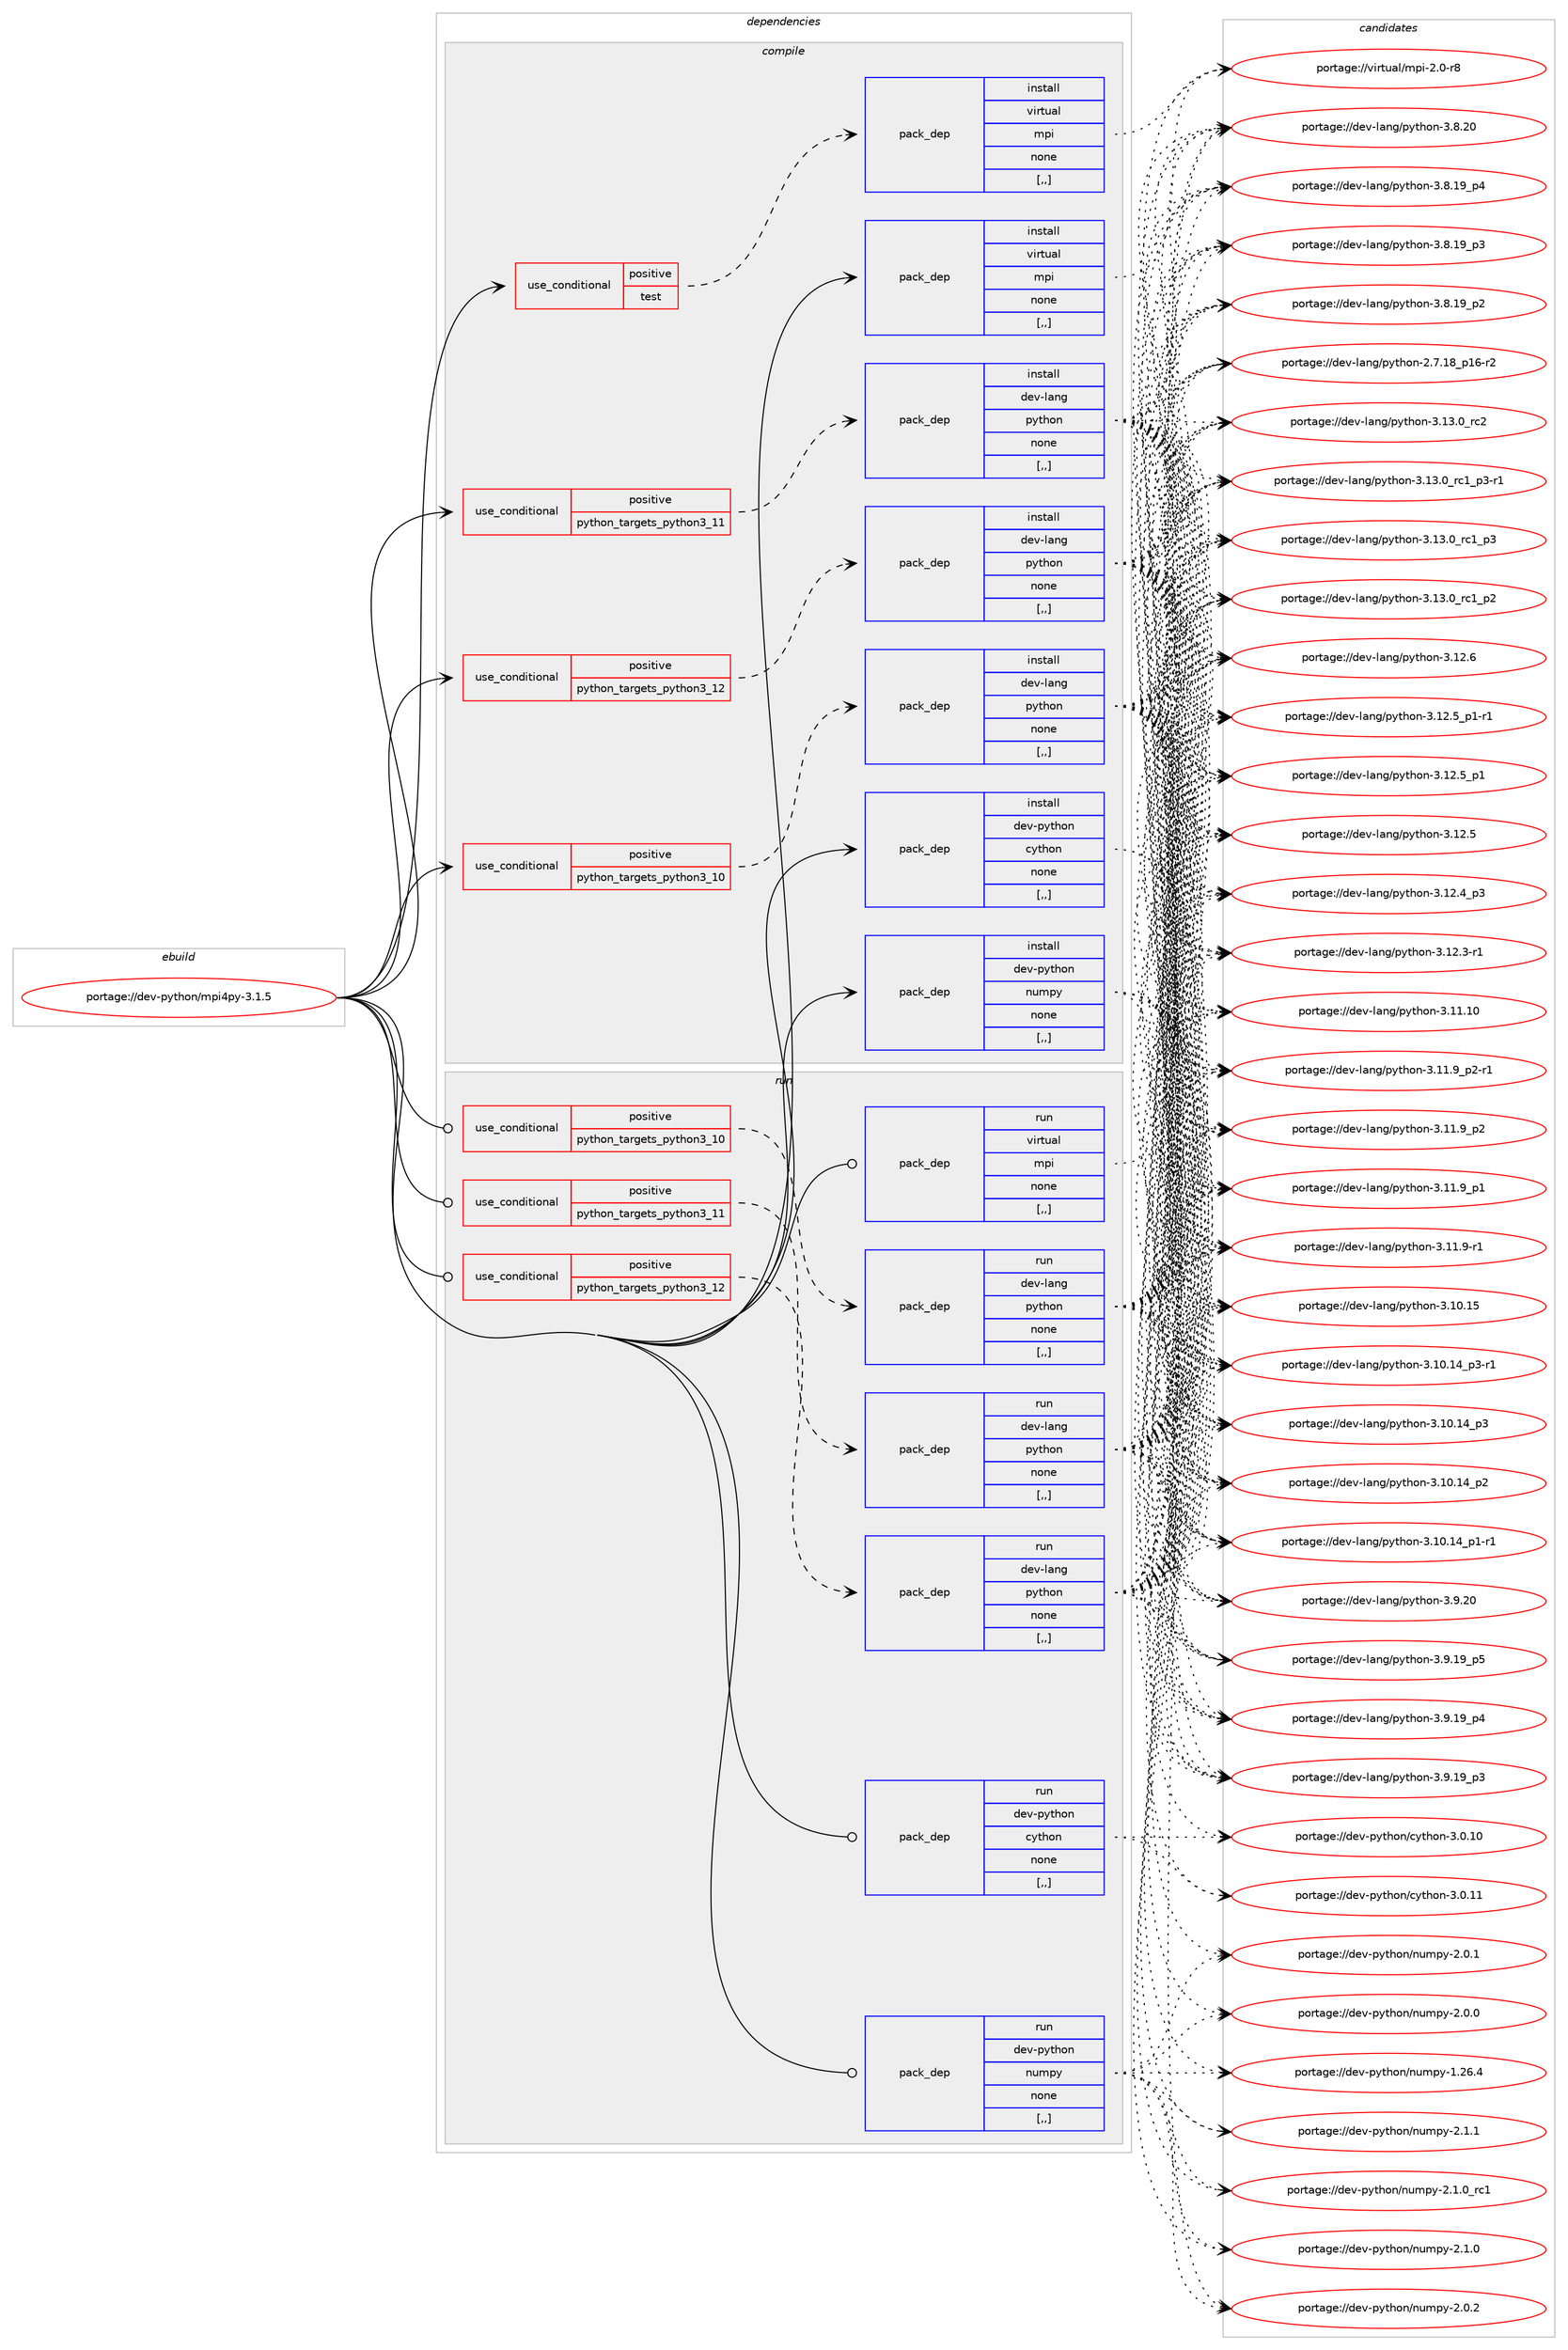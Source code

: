 digraph prolog {

# *************
# Graph options
# *************

newrank=true;
concentrate=true;
compound=true;
graph [rankdir=LR,fontname=Helvetica,fontsize=10,ranksep=1.5];#, ranksep=2.5, nodesep=0.2];
edge  [arrowhead=vee];
node  [fontname=Helvetica,fontsize=10];

# **********
# The ebuild
# **********

subgraph cluster_leftcol {
color=gray;
label=<<i>ebuild</i>>;
id [label="portage://dev-python/mpi4py-3.1.5", color=red, width=4, href="../dev-python/mpi4py-3.1.5.svg"];
}

# ****************
# The dependencies
# ****************

subgraph cluster_midcol {
color=gray;
label=<<i>dependencies</i>>;
subgraph cluster_compile {
fillcolor="#eeeeee";
style=filled;
label=<<i>compile</i>>;
subgraph cond165389 {
dependency646421 [label=<<TABLE BORDER="0" CELLBORDER="1" CELLSPACING="0" CELLPADDING="4"><TR><TD ROWSPAN="3" CELLPADDING="10">use_conditional</TD></TR><TR><TD>positive</TD></TR><TR><TD>python_targets_python3_10</TD></TR></TABLE>>, shape=none, color=red];
subgraph pack476213 {
dependency646422 [label=<<TABLE BORDER="0" CELLBORDER="1" CELLSPACING="0" CELLPADDING="4" WIDTH="220"><TR><TD ROWSPAN="6" CELLPADDING="30">pack_dep</TD></TR><TR><TD WIDTH="110">install</TD></TR><TR><TD>dev-lang</TD></TR><TR><TD>python</TD></TR><TR><TD>none</TD></TR><TR><TD>[,,]</TD></TR></TABLE>>, shape=none, color=blue];
}
dependency646421:e -> dependency646422:w [weight=20,style="dashed",arrowhead="vee"];
}
id:e -> dependency646421:w [weight=20,style="solid",arrowhead="vee"];
subgraph cond165390 {
dependency646423 [label=<<TABLE BORDER="0" CELLBORDER="1" CELLSPACING="0" CELLPADDING="4"><TR><TD ROWSPAN="3" CELLPADDING="10">use_conditional</TD></TR><TR><TD>positive</TD></TR><TR><TD>python_targets_python3_11</TD></TR></TABLE>>, shape=none, color=red];
subgraph pack476214 {
dependency646424 [label=<<TABLE BORDER="0" CELLBORDER="1" CELLSPACING="0" CELLPADDING="4" WIDTH="220"><TR><TD ROWSPAN="6" CELLPADDING="30">pack_dep</TD></TR><TR><TD WIDTH="110">install</TD></TR><TR><TD>dev-lang</TD></TR><TR><TD>python</TD></TR><TR><TD>none</TD></TR><TR><TD>[,,]</TD></TR></TABLE>>, shape=none, color=blue];
}
dependency646423:e -> dependency646424:w [weight=20,style="dashed",arrowhead="vee"];
}
id:e -> dependency646423:w [weight=20,style="solid",arrowhead="vee"];
subgraph cond165391 {
dependency646425 [label=<<TABLE BORDER="0" CELLBORDER="1" CELLSPACING="0" CELLPADDING="4"><TR><TD ROWSPAN="3" CELLPADDING="10">use_conditional</TD></TR><TR><TD>positive</TD></TR><TR><TD>python_targets_python3_12</TD></TR></TABLE>>, shape=none, color=red];
subgraph pack476215 {
dependency646426 [label=<<TABLE BORDER="0" CELLBORDER="1" CELLSPACING="0" CELLPADDING="4" WIDTH="220"><TR><TD ROWSPAN="6" CELLPADDING="30">pack_dep</TD></TR><TR><TD WIDTH="110">install</TD></TR><TR><TD>dev-lang</TD></TR><TR><TD>python</TD></TR><TR><TD>none</TD></TR><TR><TD>[,,]</TD></TR></TABLE>>, shape=none, color=blue];
}
dependency646425:e -> dependency646426:w [weight=20,style="dashed",arrowhead="vee"];
}
id:e -> dependency646425:w [weight=20,style="solid",arrowhead="vee"];
subgraph cond165392 {
dependency646427 [label=<<TABLE BORDER="0" CELLBORDER="1" CELLSPACING="0" CELLPADDING="4"><TR><TD ROWSPAN="3" CELLPADDING="10">use_conditional</TD></TR><TR><TD>positive</TD></TR><TR><TD>test</TD></TR></TABLE>>, shape=none, color=red];
subgraph pack476216 {
dependency646428 [label=<<TABLE BORDER="0" CELLBORDER="1" CELLSPACING="0" CELLPADDING="4" WIDTH="220"><TR><TD ROWSPAN="6" CELLPADDING="30">pack_dep</TD></TR><TR><TD WIDTH="110">install</TD></TR><TR><TD>virtual</TD></TR><TR><TD>mpi</TD></TR><TR><TD>none</TD></TR><TR><TD>[,,]</TD></TR></TABLE>>, shape=none, color=blue];
}
dependency646427:e -> dependency646428:w [weight=20,style="dashed",arrowhead="vee"];
}
id:e -> dependency646427:w [weight=20,style="solid",arrowhead="vee"];
subgraph pack476217 {
dependency646429 [label=<<TABLE BORDER="0" CELLBORDER="1" CELLSPACING="0" CELLPADDING="4" WIDTH="220"><TR><TD ROWSPAN="6" CELLPADDING="30">pack_dep</TD></TR><TR><TD WIDTH="110">install</TD></TR><TR><TD>dev-python</TD></TR><TR><TD>cython</TD></TR><TR><TD>none</TD></TR><TR><TD>[,,]</TD></TR></TABLE>>, shape=none, color=blue];
}
id:e -> dependency646429:w [weight=20,style="solid",arrowhead="vee"];
subgraph pack476218 {
dependency646430 [label=<<TABLE BORDER="0" CELLBORDER="1" CELLSPACING="0" CELLPADDING="4" WIDTH="220"><TR><TD ROWSPAN="6" CELLPADDING="30">pack_dep</TD></TR><TR><TD WIDTH="110">install</TD></TR><TR><TD>dev-python</TD></TR><TR><TD>numpy</TD></TR><TR><TD>none</TD></TR><TR><TD>[,,]</TD></TR></TABLE>>, shape=none, color=blue];
}
id:e -> dependency646430:w [weight=20,style="solid",arrowhead="vee"];
subgraph pack476219 {
dependency646431 [label=<<TABLE BORDER="0" CELLBORDER="1" CELLSPACING="0" CELLPADDING="4" WIDTH="220"><TR><TD ROWSPAN="6" CELLPADDING="30">pack_dep</TD></TR><TR><TD WIDTH="110">install</TD></TR><TR><TD>virtual</TD></TR><TR><TD>mpi</TD></TR><TR><TD>none</TD></TR><TR><TD>[,,]</TD></TR></TABLE>>, shape=none, color=blue];
}
id:e -> dependency646431:w [weight=20,style="solid",arrowhead="vee"];
}
subgraph cluster_compileandrun {
fillcolor="#eeeeee";
style=filled;
label=<<i>compile and run</i>>;
}
subgraph cluster_run {
fillcolor="#eeeeee";
style=filled;
label=<<i>run</i>>;
subgraph cond165393 {
dependency646432 [label=<<TABLE BORDER="0" CELLBORDER="1" CELLSPACING="0" CELLPADDING="4"><TR><TD ROWSPAN="3" CELLPADDING="10">use_conditional</TD></TR><TR><TD>positive</TD></TR><TR><TD>python_targets_python3_10</TD></TR></TABLE>>, shape=none, color=red];
subgraph pack476220 {
dependency646433 [label=<<TABLE BORDER="0" CELLBORDER="1" CELLSPACING="0" CELLPADDING="4" WIDTH="220"><TR><TD ROWSPAN="6" CELLPADDING="30">pack_dep</TD></TR><TR><TD WIDTH="110">run</TD></TR><TR><TD>dev-lang</TD></TR><TR><TD>python</TD></TR><TR><TD>none</TD></TR><TR><TD>[,,]</TD></TR></TABLE>>, shape=none, color=blue];
}
dependency646432:e -> dependency646433:w [weight=20,style="dashed",arrowhead="vee"];
}
id:e -> dependency646432:w [weight=20,style="solid",arrowhead="odot"];
subgraph cond165394 {
dependency646434 [label=<<TABLE BORDER="0" CELLBORDER="1" CELLSPACING="0" CELLPADDING="4"><TR><TD ROWSPAN="3" CELLPADDING="10">use_conditional</TD></TR><TR><TD>positive</TD></TR><TR><TD>python_targets_python3_11</TD></TR></TABLE>>, shape=none, color=red];
subgraph pack476221 {
dependency646435 [label=<<TABLE BORDER="0" CELLBORDER="1" CELLSPACING="0" CELLPADDING="4" WIDTH="220"><TR><TD ROWSPAN="6" CELLPADDING="30">pack_dep</TD></TR><TR><TD WIDTH="110">run</TD></TR><TR><TD>dev-lang</TD></TR><TR><TD>python</TD></TR><TR><TD>none</TD></TR><TR><TD>[,,]</TD></TR></TABLE>>, shape=none, color=blue];
}
dependency646434:e -> dependency646435:w [weight=20,style="dashed",arrowhead="vee"];
}
id:e -> dependency646434:w [weight=20,style="solid",arrowhead="odot"];
subgraph cond165395 {
dependency646436 [label=<<TABLE BORDER="0" CELLBORDER="1" CELLSPACING="0" CELLPADDING="4"><TR><TD ROWSPAN="3" CELLPADDING="10">use_conditional</TD></TR><TR><TD>positive</TD></TR><TR><TD>python_targets_python3_12</TD></TR></TABLE>>, shape=none, color=red];
subgraph pack476222 {
dependency646437 [label=<<TABLE BORDER="0" CELLBORDER="1" CELLSPACING="0" CELLPADDING="4" WIDTH="220"><TR><TD ROWSPAN="6" CELLPADDING="30">pack_dep</TD></TR><TR><TD WIDTH="110">run</TD></TR><TR><TD>dev-lang</TD></TR><TR><TD>python</TD></TR><TR><TD>none</TD></TR><TR><TD>[,,]</TD></TR></TABLE>>, shape=none, color=blue];
}
dependency646436:e -> dependency646437:w [weight=20,style="dashed",arrowhead="vee"];
}
id:e -> dependency646436:w [weight=20,style="solid",arrowhead="odot"];
subgraph pack476223 {
dependency646438 [label=<<TABLE BORDER="0" CELLBORDER="1" CELLSPACING="0" CELLPADDING="4" WIDTH="220"><TR><TD ROWSPAN="6" CELLPADDING="30">pack_dep</TD></TR><TR><TD WIDTH="110">run</TD></TR><TR><TD>dev-python</TD></TR><TR><TD>cython</TD></TR><TR><TD>none</TD></TR><TR><TD>[,,]</TD></TR></TABLE>>, shape=none, color=blue];
}
id:e -> dependency646438:w [weight=20,style="solid",arrowhead="odot"];
subgraph pack476224 {
dependency646439 [label=<<TABLE BORDER="0" CELLBORDER="1" CELLSPACING="0" CELLPADDING="4" WIDTH="220"><TR><TD ROWSPAN="6" CELLPADDING="30">pack_dep</TD></TR><TR><TD WIDTH="110">run</TD></TR><TR><TD>dev-python</TD></TR><TR><TD>numpy</TD></TR><TR><TD>none</TD></TR><TR><TD>[,,]</TD></TR></TABLE>>, shape=none, color=blue];
}
id:e -> dependency646439:w [weight=20,style="solid",arrowhead="odot"];
subgraph pack476225 {
dependency646440 [label=<<TABLE BORDER="0" CELLBORDER="1" CELLSPACING="0" CELLPADDING="4" WIDTH="220"><TR><TD ROWSPAN="6" CELLPADDING="30">pack_dep</TD></TR><TR><TD WIDTH="110">run</TD></TR><TR><TD>virtual</TD></TR><TR><TD>mpi</TD></TR><TR><TD>none</TD></TR><TR><TD>[,,]</TD></TR></TABLE>>, shape=none, color=blue];
}
id:e -> dependency646440:w [weight=20,style="solid",arrowhead="odot"];
}
}

# **************
# The candidates
# **************

subgraph cluster_choices {
rank=same;
color=gray;
label=<<i>candidates</i>>;

subgraph choice476213 {
color=black;
nodesep=1;
choice10010111845108971101034711212111610411111045514649514648951149950 [label="portage://dev-lang/python-3.13.0_rc2", color=red, width=4,href="../dev-lang/python-3.13.0_rc2.svg"];
choice1001011184510897110103471121211161041111104551464951464895114994995112514511449 [label="portage://dev-lang/python-3.13.0_rc1_p3-r1", color=red, width=4,href="../dev-lang/python-3.13.0_rc1_p3-r1.svg"];
choice100101118451089711010347112121116104111110455146495146489511499499511251 [label="portage://dev-lang/python-3.13.0_rc1_p3", color=red, width=4,href="../dev-lang/python-3.13.0_rc1_p3.svg"];
choice100101118451089711010347112121116104111110455146495146489511499499511250 [label="portage://dev-lang/python-3.13.0_rc1_p2", color=red, width=4,href="../dev-lang/python-3.13.0_rc1_p2.svg"];
choice10010111845108971101034711212111610411111045514649504654 [label="portage://dev-lang/python-3.12.6", color=red, width=4,href="../dev-lang/python-3.12.6.svg"];
choice1001011184510897110103471121211161041111104551464950465395112494511449 [label="portage://dev-lang/python-3.12.5_p1-r1", color=red, width=4,href="../dev-lang/python-3.12.5_p1-r1.svg"];
choice100101118451089711010347112121116104111110455146495046539511249 [label="portage://dev-lang/python-3.12.5_p1", color=red, width=4,href="../dev-lang/python-3.12.5_p1.svg"];
choice10010111845108971101034711212111610411111045514649504653 [label="portage://dev-lang/python-3.12.5", color=red, width=4,href="../dev-lang/python-3.12.5.svg"];
choice100101118451089711010347112121116104111110455146495046529511251 [label="portage://dev-lang/python-3.12.4_p3", color=red, width=4,href="../dev-lang/python-3.12.4_p3.svg"];
choice100101118451089711010347112121116104111110455146495046514511449 [label="portage://dev-lang/python-3.12.3-r1", color=red, width=4,href="../dev-lang/python-3.12.3-r1.svg"];
choice1001011184510897110103471121211161041111104551464949464948 [label="portage://dev-lang/python-3.11.10", color=red, width=4,href="../dev-lang/python-3.11.10.svg"];
choice1001011184510897110103471121211161041111104551464949465795112504511449 [label="portage://dev-lang/python-3.11.9_p2-r1", color=red, width=4,href="../dev-lang/python-3.11.9_p2-r1.svg"];
choice100101118451089711010347112121116104111110455146494946579511250 [label="portage://dev-lang/python-3.11.9_p2", color=red, width=4,href="../dev-lang/python-3.11.9_p2.svg"];
choice100101118451089711010347112121116104111110455146494946579511249 [label="portage://dev-lang/python-3.11.9_p1", color=red, width=4,href="../dev-lang/python-3.11.9_p1.svg"];
choice100101118451089711010347112121116104111110455146494946574511449 [label="portage://dev-lang/python-3.11.9-r1", color=red, width=4,href="../dev-lang/python-3.11.9-r1.svg"];
choice1001011184510897110103471121211161041111104551464948464953 [label="portage://dev-lang/python-3.10.15", color=red, width=4,href="../dev-lang/python-3.10.15.svg"];
choice100101118451089711010347112121116104111110455146494846495295112514511449 [label="portage://dev-lang/python-3.10.14_p3-r1", color=red, width=4,href="../dev-lang/python-3.10.14_p3-r1.svg"];
choice10010111845108971101034711212111610411111045514649484649529511251 [label="portage://dev-lang/python-3.10.14_p3", color=red, width=4,href="../dev-lang/python-3.10.14_p3.svg"];
choice10010111845108971101034711212111610411111045514649484649529511250 [label="portage://dev-lang/python-3.10.14_p2", color=red, width=4,href="../dev-lang/python-3.10.14_p2.svg"];
choice100101118451089711010347112121116104111110455146494846495295112494511449 [label="portage://dev-lang/python-3.10.14_p1-r1", color=red, width=4,href="../dev-lang/python-3.10.14_p1-r1.svg"];
choice10010111845108971101034711212111610411111045514657465048 [label="portage://dev-lang/python-3.9.20", color=red, width=4,href="../dev-lang/python-3.9.20.svg"];
choice100101118451089711010347112121116104111110455146574649579511253 [label="portage://dev-lang/python-3.9.19_p5", color=red, width=4,href="../dev-lang/python-3.9.19_p5.svg"];
choice100101118451089711010347112121116104111110455146574649579511252 [label="portage://dev-lang/python-3.9.19_p4", color=red, width=4,href="../dev-lang/python-3.9.19_p4.svg"];
choice100101118451089711010347112121116104111110455146574649579511251 [label="portage://dev-lang/python-3.9.19_p3", color=red, width=4,href="../dev-lang/python-3.9.19_p3.svg"];
choice10010111845108971101034711212111610411111045514656465048 [label="portage://dev-lang/python-3.8.20", color=red, width=4,href="../dev-lang/python-3.8.20.svg"];
choice100101118451089711010347112121116104111110455146564649579511252 [label="portage://dev-lang/python-3.8.19_p4", color=red, width=4,href="../dev-lang/python-3.8.19_p4.svg"];
choice100101118451089711010347112121116104111110455146564649579511251 [label="portage://dev-lang/python-3.8.19_p3", color=red, width=4,href="../dev-lang/python-3.8.19_p3.svg"];
choice100101118451089711010347112121116104111110455146564649579511250 [label="portage://dev-lang/python-3.8.19_p2", color=red, width=4,href="../dev-lang/python-3.8.19_p2.svg"];
choice100101118451089711010347112121116104111110455046554649569511249544511450 [label="portage://dev-lang/python-2.7.18_p16-r2", color=red, width=4,href="../dev-lang/python-2.7.18_p16-r2.svg"];
dependency646422:e -> choice10010111845108971101034711212111610411111045514649514648951149950:w [style=dotted,weight="100"];
dependency646422:e -> choice1001011184510897110103471121211161041111104551464951464895114994995112514511449:w [style=dotted,weight="100"];
dependency646422:e -> choice100101118451089711010347112121116104111110455146495146489511499499511251:w [style=dotted,weight="100"];
dependency646422:e -> choice100101118451089711010347112121116104111110455146495146489511499499511250:w [style=dotted,weight="100"];
dependency646422:e -> choice10010111845108971101034711212111610411111045514649504654:w [style=dotted,weight="100"];
dependency646422:e -> choice1001011184510897110103471121211161041111104551464950465395112494511449:w [style=dotted,weight="100"];
dependency646422:e -> choice100101118451089711010347112121116104111110455146495046539511249:w [style=dotted,weight="100"];
dependency646422:e -> choice10010111845108971101034711212111610411111045514649504653:w [style=dotted,weight="100"];
dependency646422:e -> choice100101118451089711010347112121116104111110455146495046529511251:w [style=dotted,weight="100"];
dependency646422:e -> choice100101118451089711010347112121116104111110455146495046514511449:w [style=dotted,weight="100"];
dependency646422:e -> choice1001011184510897110103471121211161041111104551464949464948:w [style=dotted,weight="100"];
dependency646422:e -> choice1001011184510897110103471121211161041111104551464949465795112504511449:w [style=dotted,weight="100"];
dependency646422:e -> choice100101118451089711010347112121116104111110455146494946579511250:w [style=dotted,weight="100"];
dependency646422:e -> choice100101118451089711010347112121116104111110455146494946579511249:w [style=dotted,weight="100"];
dependency646422:e -> choice100101118451089711010347112121116104111110455146494946574511449:w [style=dotted,weight="100"];
dependency646422:e -> choice1001011184510897110103471121211161041111104551464948464953:w [style=dotted,weight="100"];
dependency646422:e -> choice100101118451089711010347112121116104111110455146494846495295112514511449:w [style=dotted,weight="100"];
dependency646422:e -> choice10010111845108971101034711212111610411111045514649484649529511251:w [style=dotted,weight="100"];
dependency646422:e -> choice10010111845108971101034711212111610411111045514649484649529511250:w [style=dotted,weight="100"];
dependency646422:e -> choice100101118451089711010347112121116104111110455146494846495295112494511449:w [style=dotted,weight="100"];
dependency646422:e -> choice10010111845108971101034711212111610411111045514657465048:w [style=dotted,weight="100"];
dependency646422:e -> choice100101118451089711010347112121116104111110455146574649579511253:w [style=dotted,weight="100"];
dependency646422:e -> choice100101118451089711010347112121116104111110455146574649579511252:w [style=dotted,weight="100"];
dependency646422:e -> choice100101118451089711010347112121116104111110455146574649579511251:w [style=dotted,weight="100"];
dependency646422:e -> choice10010111845108971101034711212111610411111045514656465048:w [style=dotted,weight="100"];
dependency646422:e -> choice100101118451089711010347112121116104111110455146564649579511252:w [style=dotted,weight="100"];
dependency646422:e -> choice100101118451089711010347112121116104111110455146564649579511251:w [style=dotted,weight="100"];
dependency646422:e -> choice100101118451089711010347112121116104111110455146564649579511250:w [style=dotted,weight="100"];
dependency646422:e -> choice100101118451089711010347112121116104111110455046554649569511249544511450:w [style=dotted,weight="100"];
}
subgraph choice476214 {
color=black;
nodesep=1;
choice10010111845108971101034711212111610411111045514649514648951149950 [label="portage://dev-lang/python-3.13.0_rc2", color=red, width=4,href="../dev-lang/python-3.13.0_rc2.svg"];
choice1001011184510897110103471121211161041111104551464951464895114994995112514511449 [label="portage://dev-lang/python-3.13.0_rc1_p3-r1", color=red, width=4,href="../dev-lang/python-3.13.0_rc1_p3-r1.svg"];
choice100101118451089711010347112121116104111110455146495146489511499499511251 [label="portage://dev-lang/python-3.13.0_rc1_p3", color=red, width=4,href="../dev-lang/python-3.13.0_rc1_p3.svg"];
choice100101118451089711010347112121116104111110455146495146489511499499511250 [label="portage://dev-lang/python-3.13.0_rc1_p2", color=red, width=4,href="../dev-lang/python-3.13.0_rc1_p2.svg"];
choice10010111845108971101034711212111610411111045514649504654 [label="portage://dev-lang/python-3.12.6", color=red, width=4,href="../dev-lang/python-3.12.6.svg"];
choice1001011184510897110103471121211161041111104551464950465395112494511449 [label="portage://dev-lang/python-3.12.5_p1-r1", color=red, width=4,href="../dev-lang/python-3.12.5_p1-r1.svg"];
choice100101118451089711010347112121116104111110455146495046539511249 [label="portage://dev-lang/python-3.12.5_p1", color=red, width=4,href="../dev-lang/python-3.12.5_p1.svg"];
choice10010111845108971101034711212111610411111045514649504653 [label="portage://dev-lang/python-3.12.5", color=red, width=4,href="../dev-lang/python-3.12.5.svg"];
choice100101118451089711010347112121116104111110455146495046529511251 [label="portage://dev-lang/python-3.12.4_p3", color=red, width=4,href="../dev-lang/python-3.12.4_p3.svg"];
choice100101118451089711010347112121116104111110455146495046514511449 [label="portage://dev-lang/python-3.12.3-r1", color=red, width=4,href="../dev-lang/python-3.12.3-r1.svg"];
choice1001011184510897110103471121211161041111104551464949464948 [label="portage://dev-lang/python-3.11.10", color=red, width=4,href="../dev-lang/python-3.11.10.svg"];
choice1001011184510897110103471121211161041111104551464949465795112504511449 [label="portage://dev-lang/python-3.11.9_p2-r1", color=red, width=4,href="../dev-lang/python-3.11.9_p2-r1.svg"];
choice100101118451089711010347112121116104111110455146494946579511250 [label="portage://dev-lang/python-3.11.9_p2", color=red, width=4,href="../dev-lang/python-3.11.9_p2.svg"];
choice100101118451089711010347112121116104111110455146494946579511249 [label="portage://dev-lang/python-3.11.9_p1", color=red, width=4,href="../dev-lang/python-3.11.9_p1.svg"];
choice100101118451089711010347112121116104111110455146494946574511449 [label="portage://dev-lang/python-3.11.9-r1", color=red, width=4,href="../dev-lang/python-3.11.9-r1.svg"];
choice1001011184510897110103471121211161041111104551464948464953 [label="portage://dev-lang/python-3.10.15", color=red, width=4,href="../dev-lang/python-3.10.15.svg"];
choice100101118451089711010347112121116104111110455146494846495295112514511449 [label="portage://dev-lang/python-3.10.14_p3-r1", color=red, width=4,href="../dev-lang/python-3.10.14_p3-r1.svg"];
choice10010111845108971101034711212111610411111045514649484649529511251 [label="portage://dev-lang/python-3.10.14_p3", color=red, width=4,href="../dev-lang/python-3.10.14_p3.svg"];
choice10010111845108971101034711212111610411111045514649484649529511250 [label="portage://dev-lang/python-3.10.14_p2", color=red, width=4,href="../dev-lang/python-3.10.14_p2.svg"];
choice100101118451089711010347112121116104111110455146494846495295112494511449 [label="portage://dev-lang/python-3.10.14_p1-r1", color=red, width=4,href="../dev-lang/python-3.10.14_p1-r1.svg"];
choice10010111845108971101034711212111610411111045514657465048 [label="portage://dev-lang/python-3.9.20", color=red, width=4,href="../dev-lang/python-3.9.20.svg"];
choice100101118451089711010347112121116104111110455146574649579511253 [label="portage://dev-lang/python-3.9.19_p5", color=red, width=4,href="../dev-lang/python-3.9.19_p5.svg"];
choice100101118451089711010347112121116104111110455146574649579511252 [label="portage://dev-lang/python-3.9.19_p4", color=red, width=4,href="../dev-lang/python-3.9.19_p4.svg"];
choice100101118451089711010347112121116104111110455146574649579511251 [label="portage://dev-lang/python-3.9.19_p3", color=red, width=4,href="../dev-lang/python-3.9.19_p3.svg"];
choice10010111845108971101034711212111610411111045514656465048 [label="portage://dev-lang/python-3.8.20", color=red, width=4,href="../dev-lang/python-3.8.20.svg"];
choice100101118451089711010347112121116104111110455146564649579511252 [label="portage://dev-lang/python-3.8.19_p4", color=red, width=4,href="../dev-lang/python-3.8.19_p4.svg"];
choice100101118451089711010347112121116104111110455146564649579511251 [label="portage://dev-lang/python-3.8.19_p3", color=red, width=4,href="../dev-lang/python-3.8.19_p3.svg"];
choice100101118451089711010347112121116104111110455146564649579511250 [label="portage://dev-lang/python-3.8.19_p2", color=red, width=4,href="../dev-lang/python-3.8.19_p2.svg"];
choice100101118451089711010347112121116104111110455046554649569511249544511450 [label="portage://dev-lang/python-2.7.18_p16-r2", color=red, width=4,href="../dev-lang/python-2.7.18_p16-r2.svg"];
dependency646424:e -> choice10010111845108971101034711212111610411111045514649514648951149950:w [style=dotted,weight="100"];
dependency646424:e -> choice1001011184510897110103471121211161041111104551464951464895114994995112514511449:w [style=dotted,weight="100"];
dependency646424:e -> choice100101118451089711010347112121116104111110455146495146489511499499511251:w [style=dotted,weight="100"];
dependency646424:e -> choice100101118451089711010347112121116104111110455146495146489511499499511250:w [style=dotted,weight="100"];
dependency646424:e -> choice10010111845108971101034711212111610411111045514649504654:w [style=dotted,weight="100"];
dependency646424:e -> choice1001011184510897110103471121211161041111104551464950465395112494511449:w [style=dotted,weight="100"];
dependency646424:e -> choice100101118451089711010347112121116104111110455146495046539511249:w [style=dotted,weight="100"];
dependency646424:e -> choice10010111845108971101034711212111610411111045514649504653:w [style=dotted,weight="100"];
dependency646424:e -> choice100101118451089711010347112121116104111110455146495046529511251:w [style=dotted,weight="100"];
dependency646424:e -> choice100101118451089711010347112121116104111110455146495046514511449:w [style=dotted,weight="100"];
dependency646424:e -> choice1001011184510897110103471121211161041111104551464949464948:w [style=dotted,weight="100"];
dependency646424:e -> choice1001011184510897110103471121211161041111104551464949465795112504511449:w [style=dotted,weight="100"];
dependency646424:e -> choice100101118451089711010347112121116104111110455146494946579511250:w [style=dotted,weight="100"];
dependency646424:e -> choice100101118451089711010347112121116104111110455146494946579511249:w [style=dotted,weight="100"];
dependency646424:e -> choice100101118451089711010347112121116104111110455146494946574511449:w [style=dotted,weight="100"];
dependency646424:e -> choice1001011184510897110103471121211161041111104551464948464953:w [style=dotted,weight="100"];
dependency646424:e -> choice100101118451089711010347112121116104111110455146494846495295112514511449:w [style=dotted,weight="100"];
dependency646424:e -> choice10010111845108971101034711212111610411111045514649484649529511251:w [style=dotted,weight="100"];
dependency646424:e -> choice10010111845108971101034711212111610411111045514649484649529511250:w [style=dotted,weight="100"];
dependency646424:e -> choice100101118451089711010347112121116104111110455146494846495295112494511449:w [style=dotted,weight="100"];
dependency646424:e -> choice10010111845108971101034711212111610411111045514657465048:w [style=dotted,weight="100"];
dependency646424:e -> choice100101118451089711010347112121116104111110455146574649579511253:w [style=dotted,weight="100"];
dependency646424:e -> choice100101118451089711010347112121116104111110455146574649579511252:w [style=dotted,weight="100"];
dependency646424:e -> choice100101118451089711010347112121116104111110455146574649579511251:w [style=dotted,weight="100"];
dependency646424:e -> choice10010111845108971101034711212111610411111045514656465048:w [style=dotted,weight="100"];
dependency646424:e -> choice100101118451089711010347112121116104111110455146564649579511252:w [style=dotted,weight="100"];
dependency646424:e -> choice100101118451089711010347112121116104111110455146564649579511251:w [style=dotted,weight="100"];
dependency646424:e -> choice100101118451089711010347112121116104111110455146564649579511250:w [style=dotted,weight="100"];
dependency646424:e -> choice100101118451089711010347112121116104111110455046554649569511249544511450:w [style=dotted,weight="100"];
}
subgraph choice476215 {
color=black;
nodesep=1;
choice10010111845108971101034711212111610411111045514649514648951149950 [label="portage://dev-lang/python-3.13.0_rc2", color=red, width=4,href="../dev-lang/python-3.13.0_rc2.svg"];
choice1001011184510897110103471121211161041111104551464951464895114994995112514511449 [label="portage://dev-lang/python-3.13.0_rc1_p3-r1", color=red, width=4,href="../dev-lang/python-3.13.0_rc1_p3-r1.svg"];
choice100101118451089711010347112121116104111110455146495146489511499499511251 [label="portage://dev-lang/python-3.13.0_rc1_p3", color=red, width=4,href="../dev-lang/python-3.13.0_rc1_p3.svg"];
choice100101118451089711010347112121116104111110455146495146489511499499511250 [label="portage://dev-lang/python-3.13.0_rc1_p2", color=red, width=4,href="../dev-lang/python-3.13.0_rc1_p2.svg"];
choice10010111845108971101034711212111610411111045514649504654 [label="portage://dev-lang/python-3.12.6", color=red, width=4,href="../dev-lang/python-3.12.6.svg"];
choice1001011184510897110103471121211161041111104551464950465395112494511449 [label="portage://dev-lang/python-3.12.5_p1-r1", color=red, width=4,href="../dev-lang/python-3.12.5_p1-r1.svg"];
choice100101118451089711010347112121116104111110455146495046539511249 [label="portage://dev-lang/python-3.12.5_p1", color=red, width=4,href="../dev-lang/python-3.12.5_p1.svg"];
choice10010111845108971101034711212111610411111045514649504653 [label="portage://dev-lang/python-3.12.5", color=red, width=4,href="../dev-lang/python-3.12.5.svg"];
choice100101118451089711010347112121116104111110455146495046529511251 [label="portage://dev-lang/python-3.12.4_p3", color=red, width=4,href="../dev-lang/python-3.12.4_p3.svg"];
choice100101118451089711010347112121116104111110455146495046514511449 [label="portage://dev-lang/python-3.12.3-r1", color=red, width=4,href="../dev-lang/python-3.12.3-r1.svg"];
choice1001011184510897110103471121211161041111104551464949464948 [label="portage://dev-lang/python-3.11.10", color=red, width=4,href="../dev-lang/python-3.11.10.svg"];
choice1001011184510897110103471121211161041111104551464949465795112504511449 [label="portage://dev-lang/python-3.11.9_p2-r1", color=red, width=4,href="../dev-lang/python-3.11.9_p2-r1.svg"];
choice100101118451089711010347112121116104111110455146494946579511250 [label="portage://dev-lang/python-3.11.9_p2", color=red, width=4,href="../dev-lang/python-3.11.9_p2.svg"];
choice100101118451089711010347112121116104111110455146494946579511249 [label="portage://dev-lang/python-3.11.9_p1", color=red, width=4,href="../dev-lang/python-3.11.9_p1.svg"];
choice100101118451089711010347112121116104111110455146494946574511449 [label="portage://dev-lang/python-3.11.9-r1", color=red, width=4,href="../dev-lang/python-3.11.9-r1.svg"];
choice1001011184510897110103471121211161041111104551464948464953 [label="portage://dev-lang/python-3.10.15", color=red, width=4,href="../dev-lang/python-3.10.15.svg"];
choice100101118451089711010347112121116104111110455146494846495295112514511449 [label="portage://dev-lang/python-3.10.14_p3-r1", color=red, width=4,href="../dev-lang/python-3.10.14_p3-r1.svg"];
choice10010111845108971101034711212111610411111045514649484649529511251 [label="portage://dev-lang/python-3.10.14_p3", color=red, width=4,href="../dev-lang/python-3.10.14_p3.svg"];
choice10010111845108971101034711212111610411111045514649484649529511250 [label="portage://dev-lang/python-3.10.14_p2", color=red, width=4,href="../dev-lang/python-3.10.14_p2.svg"];
choice100101118451089711010347112121116104111110455146494846495295112494511449 [label="portage://dev-lang/python-3.10.14_p1-r1", color=red, width=4,href="../dev-lang/python-3.10.14_p1-r1.svg"];
choice10010111845108971101034711212111610411111045514657465048 [label="portage://dev-lang/python-3.9.20", color=red, width=4,href="../dev-lang/python-3.9.20.svg"];
choice100101118451089711010347112121116104111110455146574649579511253 [label="portage://dev-lang/python-3.9.19_p5", color=red, width=4,href="../dev-lang/python-3.9.19_p5.svg"];
choice100101118451089711010347112121116104111110455146574649579511252 [label="portage://dev-lang/python-3.9.19_p4", color=red, width=4,href="../dev-lang/python-3.9.19_p4.svg"];
choice100101118451089711010347112121116104111110455146574649579511251 [label="portage://dev-lang/python-3.9.19_p3", color=red, width=4,href="../dev-lang/python-3.9.19_p3.svg"];
choice10010111845108971101034711212111610411111045514656465048 [label="portage://dev-lang/python-3.8.20", color=red, width=4,href="../dev-lang/python-3.8.20.svg"];
choice100101118451089711010347112121116104111110455146564649579511252 [label="portage://dev-lang/python-3.8.19_p4", color=red, width=4,href="../dev-lang/python-3.8.19_p4.svg"];
choice100101118451089711010347112121116104111110455146564649579511251 [label="portage://dev-lang/python-3.8.19_p3", color=red, width=4,href="../dev-lang/python-3.8.19_p3.svg"];
choice100101118451089711010347112121116104111110455146564649579511250 [label="portage://dev-lang/python-3.8.19_p2", color=red, width=4,href="../dev-lang/python-3.8.19_p2.svg"];
choice100101118451089711010347112121116104111110455046554649569511249544511450 [label="portage://dev-lang/python-2.7.18_p16-r2", color=red, width=4,href="../dev-lang/python-2.7.18_p16-r2.svg"];
dependency646426:e -> choice10010111845108971101034711212111610411111045514649514648951149950:w [style=dotted,weight="100"];
dependency646426:e -> choice1001011184510897110103471121211161041111104551464951464895114994995112514511449:w [style=dotted,weight="100"];
dependency646426:e -> choice100101118451089711010347112121116104111110455146495146489511499499511251:w [style=dotted,weight="100"];
dependency646426:e -> choice100101118451089711010347112121116104111110455146495146489511499499511250:w [style=dotted,weight="100"];
dependency646426:e -> choice10010111845108971101034711212111610411111045514649504654:w [style=dotted,weight="100"];
dependency646426:e -> choice1001011184510897110103471121211161041111104551464950465395112494511449:w [style=dotted,weight="100"];
dependency646426:e -> choice100101118451089711010347112121116104111110455146495046539511249:w [style=dotted,weight="100"];
dependency646426:e -> choice10010111845108971101034711212111610411111045514649504653:w [style=dotted,weight="100"];
dependency646426:e -> choice100101118451089711010347112121116104111110455146495046529511251:w [style=dotted,weight="100"];
dependency646426:e -> choice100101118451089711010347112121116104111110455146495046514511449:w [style=dotted,weight="100"];
dependency646426:e -> choice1001011184510897110103471121211161041111104551464949464948:w [style=dotted,weight="100"];
dependency646426:e -> choice1001011184510897110103471121211161041111104551464949465795112504511449:w [style=dotted,weight="100"];
dependency646426:e -> choice100101118451089711010347112121116104111110455146494946579511250:w [style=dotted,weight="100"];
dependency646426:e -> choice100101118451089711010347112121116104111110455146494946579511249:w [style=dotted,weight="100"];
dependency646426:e -> choice100101118451089711010347112121116104111110455146494946574511449:w [style=dotted,weight="100"];
dependency646426:e -> choice1001011184510897110103471121211161041111104551464948464953:w [style=dotted,weight="100"];
dependency646426:e -> choice100101118451089711010347112121116104111110455146494846495295112514511449:w [style=dotted,weight="100"];
dependency646426:e -> choice10010111845108971101034711212111610411111045514649484649529511251:w [style=dotted,weight="100"];
dependency646426:e -> choice10010111845108971101034711212111610411111045514649484649529511250:w [style=dotted,weight="100"];
dependency646426:e -> choice100101118451089711010347112121116104111110455146494846495295112494511449:w [style=dotted,weight="100"];
dependency646426:e -> choice10010111845108971101034711212111610411111045514657465048:w [style=dotted,weight="100"];
dependency646426:e -> choice100101118451089711010347112121116104111110455146574649579511253:w [style=dotted,weight="100"];
dependency646426:e -> choice100101118451089711010347112121116104111110455146574649579511252:w [style=dotted,weight="100"];
dependency646426:e -> choice100101118451089711010347112121116104111110455146574649579511251:w [style=dotted,weight="100"];
dependency646426:e -> choice10010111845108971101034711212111610411111045514656465048:w [style=dotted,weight="100"];
dependency646426:e -> choice100101118451089711010347112121116104111110455146564649579511252:w [style=dotted,weight="100"];
dependency646426:e -> choice100101118451089711010347112121116104111110455146564649579511251:w [style=dotted,weight="100"];
dependency646426:e -> choice100101118451089711010347112121116104111110455146564649579511250:w [style=dotted,weight="100"];
dependency646426:e -> choice100101118451089711010347112121116104111110455046554649569511249544511450:w [style=dotted,weight="100"];
}
subgraph choice476216 {
color=black;
nodesep=1;
choice1181051141161179710847109112105455046484511456 [label="portage://virtual/mpi-2.0-r8", color=red, width=4,href="../virtual/mpi-2.0-r8.svg"];
dependency646428:e -> choice1181051141161179710847109112105455046484511456:w [style=dotted,weight="100"];
}
subgraph choice476217 {
color=black;
nodesep=1;
choice10010111845112121116104111110479912111610411111045514648464949 [label="portage://dev-python/cython-3.0.11", color=red, width=4,href="../dev-python/cython-3.0.11.svg"];
choice10010111845112121116104111110479912111610411111045514648464948 [label="portage://dev-python/cython-3.0.10", color=red, width=4,href="../dev-python/cython-3.0.10.svg"];
dependency646429:e -> choice10010111845112121116104111110479912111610411111045514648464949:w [style=dotted,weight="100"];
dependency646429:e -> choice10010111845112121116104111110479912111610411111045514648464948:w [style=dotted,weight="100"];
}
subgraph choice476218 {
color=black;
nodesep=1;
choice1001011184511212111610411111047110117109112121455046494649 [label="portage://dev-python/numpy-2.1.1", color=red, width=4,href="../dev-python/numpy-2.1.1.svg"];
choice1001011184511212111610411111047110117109112121455046494648951149949 [label="portage://dev-python/numpy-2.1.0_rc1", color=red, width=4,href="../dev-python/numpy-2.1.0_rc1.svg"];
choice1001011184511212111610411111047110117109112121455046494648 [label="portage://dev-python/numpy-2.1.0", color=red, width=4,href="../dev-python/numpy-2.1.0.svg"];
choice1001011184511212111610411111047110117109112121455046484650 [label="portage://dev-python/numpy-2.0.2", color=red, width=4,href="../dev-python/numpy-2.0.2.svg"];
choice1001011184511212111610411111047110117109112121455046484649 [label="portage://dev-python/numpy-2.0.1", color=red, width=4,href="../dev-python/numpy-2.0.1.svg"];
choice1001011184511212111610411111047110117109112121455046484648 [label="portage://dev-python/numpy-2.0.0", color=red, width=4,href="../dev-python/numpy-2.0.0.svg"];
choice100101118451121211161041111104711011710911212145494650544652 [label="portage://dev-python/numpy-1.26.4", color=red, width=4,href="../dev-python/numpy-1.26.4.svg"];
dependency646430:e -> choice1001011184511212111610411111047110117109112121455046494649:w [style=dotted,weight="100"];
dependency646430:e -> choice1001011184511212111610411111047110117109112121455046494648951149949:w [style=dotted,weight="100"];
dependency646430:e -> choice1001011184511212111610411111047110117109112121455046494648:w [style=dotted,weight="100"];
dependency646430:e -> choice1001011184511212111610411111047110117109112121455046484650:w [style=dotted,weight="100"];
dependency646430:e -> choice1001011184511212111610411111047110117109112121455046484649:w [style=dotted,weight="100"];
dependency646430:e -> choice1001011184511212111610411111047110117109112121455046484648:w [style=dotted,weight="100"];
dependency646430:e -> choice100101118451121211161041111104711011710911212145494650544652:w [style=dotted,weight="100"];
}
subgraph choice476219 {
color=black;
nodesep=1;
choice1181051141161179710847109112105455046484511456 [label="portage://virtual/mpi-2.0-r8", color=red, width=4,href="../virtual/mpi-2.0-r8.svg"];
dependency646431:e -> choice1181051141161179710847109112105455046484511456:w [style=dotted,weight="100"];
}
subgraph choice476220 {
color=black;
nodesep=1;
choice10010111845108971101034711212111610411111045514649514648951149950 [label="portage://dev-lang/python-3.13.0_rc2", color=red, width=4,href="../dev-lang/python-3.13.0_rc2.svg"];
choice1001011184510897110103471121211161041111104551464951464895114994995112514511449 [label="portage://dev-lang/python-3.13.0_rc1_p3-r1", color=red, width=4,href="../dev-lang/python-3.13.0_rc1_p3-r1.svg"];
choice100101118451089711010347112121116104111110455146495146489511499499511251 [label="portage://dev-lang/python-3.13.0_rc1_p3", color=red, width=4,href="../dev-lang/python-3.13.0_rc1_p3.svg"];
choice100101118451089711010347112121116104111110455146495146489511499499511250 [label="portage://dev-lang/python-3.13.0_rc1_p2", color=red, width=4,href="../dev-lang/python-3.13.0_rc1_p2.svg"];
choice10010111845108971101034711212111610411111045514649504654 [label="portage://dev-lang/python-3.12.6", color=red, width=4,href="../dev-lang/python-3.12.6.svg"];
choice1001011184510897110103471121211161041111104551464950465395112494511449 [label="portage://dev-lang/python-3.12.5_p1-r1", color=red, width=4,href="../dev-lang/python-3.12.5_p1-r1.svg"];
choice100101118451089711010347112121116104111110455146495046539511249 [label="portage://dev-lang/python-3.12.5_p1", color=red, width=4,href="../dev-lang/python-3.12.5_p1.svg"];
choice10010111845108971101034711212111610411111045514649504653 [label="portage://dev-lang/python-3.12.5", color=red, width=4,href="../dev-lang/python-3.12.5.svg"];
choice100101118451089711010347112121116104111110455146495046529511251 [label="portage://dev-lang/python-3.12.4_p3", color=red, width=4,href="../dev-lang/python-3.12.4_p3.svg"];
choice100101118451089711010347112121116104111110455146495046514511449 [label="portage://dev-lang/python-3.12.3-r1", color=red, width=4,href="../dev-lang/python-3.12.3-r1.svg"];
choice1001011184510897110103471121211161041111104551464949464948 [label="portage://dev-lang/python-3.11.10", color=red, width=4,href="../dev-lang/python-3.11.10.svg"];
choice1001011184510897110103471121211161041111104551464949465795112504511449 [label="portage://dev-lang/python-3.11.9_p2-r1", color=red, width=4,href="../dev-lang/python-3.11.9_p2-r1.svg"];
choice100101118451089711010347112121116104111110455146494946579511250 [label="portage://dev-lang/python-3.11.9_p2", color=red, width=4,href="../dev-lang/python-3.11.9_p2.svg"];
choice100101118451089711010347112121116104111110455146494946579511249 [label="portage://dev-lang/python-3.11.9_p1", color=red, width=4,href="../dev-lang/python-3.11.9_p1.svg"];
choice100101118451089711010347112121116104111110455146494946574511449 [label="portage://dev-lang/python-3.11.9-r1", color=red, width=4,href="../dev-lang/python-3.11.9-r1.svg"];
choice1001011184510897110103471121211161041111104551464948464953 [label="portage://dev-lang/python-3.10.15", color=red, width=4,href="../dev-lang/python-3.10.15.svg"];
choice100101118451089711010347112121116104111110455146494846495295112514511449 [label="portage://dev-lang/python-3.10.14_p3-r1", color=red, width=4,href="../dev-lang/python-3.10.14_p3-r1.svg"];
choice10010111845108971101034711212111610411111045514649484649529511251 [label="portage://dev-lang/python-3.10.14_p3", color=red, width=4,href="../dev-lang/python-3.10.14_p3.svg"];
choice10010111845108971101034711212111610411111045514649484649529511250 [label="portage://dev-lang/python-3.10.14_p2", color=red, width=4,href="../dev-lang/python-3.10.14_p2.svg"];
choice100101118451089711010347112121116104111110455146494846495295112494511449 [label="portage://dev-lang/python-3.10.14_p1-r1", color=red, width=4,href="../dev-lang/python-3.10.14_p1-r1.svg"];
choice10010111845108971101034711212111610411111045514657465048 [label="portage://dev-lang/python-3.9.20", color=red, width=4,href="../dev-lang/python-3.9.20.svg"];
choice100101118451089711010347112121116104111110455146574649579511253 [label="portage://dev-lang/python-3.9.19_p5", color=red, width=4,href="../dev-lang/python-3.9.19_p5.svg"];
choice100101118451089711010347112121116104111110455146574649579511252 [label="portage://dev-lang/python-3.9.19_p4", color=red, width=4,href="../dev-lang/python-3.9.19_p4.svg"];
choice100101118451089711010347112121116104111110455146574649579511251 [label="portage://dev-lang/python-3.9.19_p3", color=red, width=4,href="../dev-lang/python-3.9.19_p3.svg"];
choice10010111845108971101034711212111610411111045514656465048 [label="portage://dev-lang/python-3.8.20", color=red, width=4,href="../dev-lang/python-3.8.20.svg"];
choice100101118451089711010347112121116104111110455146564649579511252 [label="portage://dev-lang/python-3.8.19_p4", color=red, width=4,href="../dev-lang/python-3.8.19_p4.svg"];
choice100101118451089711010347112121116104111110455146564649579511251 [label="portage://dev-lang/python-3.8.19_p3", color=red, width=4,href="../dev-lang/python-3.8.19_p3.svg"];
choice100101118451089711010347112121116104111110455146564649579511250 [label="portage://dev-lang/python-3.8.19_p2", color=red, width=4,href="../dev-lang/python-3.8.19_p2.svg"];
choice100101118451089711010347112121116104111110455046554649569511249544511450 [label="portage://dev-lang/python-2.7.18_p16-r2", color=red, width=4,href="../dev-lang/python-2.7.18_p16-r2.svg"];
dependency646433:e -> choice10010111845108971101034711212111610411111045514649514648951149950:w [style=dotted,weight="100"];
dependency646433:e -> choice1001011184510897110103471121211161041111104551464951464895114994995112514511449:w [style=dotted,weight="100"];
dependency646433:e -> choice100101118451089711010347112121116104111110455146495146489511499499511251:w [style=dotted,weight="100"];
dependency646433:e -> choice100101118451089711010347112121116104111110455146495146489511499499511250:w [style=dotted,weight="100"];
dependency646433:e -> choice10010111845108971101034711212111610411111045514649504654:w [style=dotted,weight="100"];
dependency646433:e -> choice1001011184510897110103471121211161041111104551464950465395112494511449:w [style=dotted,weight="100"];
dependency646433:e -> choice100101118451089711010347112121116104111110455146495046539511249:w [style=dotted,weight="100"];
dependency646433:e -> choice10010111845108971101034711212111610411111045514649504653:w [style=dotted,weight="100"];
dependency646433:e -> choice100101118451089711010347112121116104111110455146495046529511251:w [style=dotted,weight="100"];
dependency646433:e -> choice100101118451089711010347112121116104111110455146495046514511449:w [style=dotted,weight="100"];
dependency646433:e -> choice1001011184510897110103471121211161041111104551464949464948:w [style=dotted,weight="100"];
dependency646433:e -> choice1001011184510897110103471121211161041111104551464949465795112504511449:w [style=dotted,weight="100"];
dependency646433:e -> choice100101118451089711010347112121116104111110455146494946579511250:w [style=dotted,weight="100"];
dependency646433:e -> choice100101118451089711010347112121116104111110455146494946579511249:w [style=dotted,weight="100"];
dependency646433:e -> choice100101118451089711010347112121116104111110455146494946574511449:w [style=dotted,weight="100"];
dependency646433:e -> choice1001011184510897110103471121211161041111104551464948464953:w [style=dotted,weight="100"];
dependency646433:e -> choice100101118451089711010347112121116104111110455146494846495295112514511449:w [style=dotted,weight="100"];
dependency646433:e -> choice10010111845108971101034711212111610411111045514649484649529511251:w [style=dotted,weight="100"];
dependency646433:e -> choice10010111845108971101034711212111610411111045514649484649529511250:w [style=dotted,weight="100"];
dependency646433:e -> choice100101118451089711010347112121116104111110455146494846495295112494511449:w [style=dotted,weight="100"];
dependency646433:e -> choice10010111845108971101034711212111610411111045514657465048:w [style=dotted,weight="100"];
dependency646433:e -> choice100101118451089711010347112121116104111110455146574649579511253:w [style=dotted,weight="100"];
dependency646433:e -> choice100101118451089711010347112121116104111110455146574649579511252:w [style=dotted,weight="100"];
dependency646433:e -> choice100101118451089711010347112121116104111110455146574649579511251:w [style=dotted,weight="100"];
dependency646433:e -> choice10010111845108971101034711212111610411111045514656465048:w [style=dotted,weight="100"];
dependency646433:e -> choice100101118451089711010347112121116104111110455146564649579511252:w [style=dotted,weight="100"];
dependency646433:e -> choice100101118451089711010347112121116104111110455146564649579511251:w [style=dotted,weight="100"];
dependency646433:e -> choice100101118451089711010347112121116104111110455146564649579511250:w [style=dotted,weight="100"];
dependency646433:e -> choice100101118451089711010347112121116104111110455046554649569511249544511450:w [style=dotted,weight="100"];
}
subgraph choice476221 {
color=black;
nodesep=1;
choice10010111845108971101034711212111610411111045514649514648951149950 [label="portage://dev-lang/python-3.13.0_rc2", color=red, width=4,href="../dev-lang/python-3.13.0_rc2.svg"];
choice1001011184510897110103471121211161041111104551464951464895114994995112514511449 [label="portage://dev-lang/python-3.13.0_rc1_p3-r1", color=red, width=4,href="../dev-lang/python-3.13.0_rc1_p3-r1.svg"];
choice100101118451089711010347112121116104111110455146495146489511499499511251 [label="portage://dev-lang/python-3.13.0_rc1_p3", color=red, width=4,href="../dev-lang/python-3.13.0_rc1_p3.svg"];
choice100101118451089711010347112121116104111110455146495146489511499499511250 [label="portage://dev-lang/python-3.13.0_rc1_p2", color=red, width=4,href="../dev-lang/python-3.13.0_rc1_p2.svg"];
choice10010111845108971101034711212111610411111045514649504654 [label="portage://dev-lang/python-3.12.6", color=red, width=4,href="../dev-lang/python-3.12.6.svg"];
choice1001011184510897110103471121211161041111104551464950465395112494511449 [label="portage://dev-lang/python-3.12.5_p1-r1", color=red, width=4,href="../dev-lang/python-3.12.5_p1-r1.svg"];
choice100101118451089711010347112121116104111110455146495046539511249 [label="portage://dev-lang/python-3.12.5_p1", color=red, width=4,href="../dev-lang/python-3.12.5_p1.svg"];
choice10010111845108971101034711212111610411111045514649504653 [label="portage://dev-lang/python-3.12.5", color=red, width=4,href="../dev-lang/python-3.12.5.svg"];
choice100101118451089711010347112121116104111110455146495046529511251 [label="portage://dev-lang/python-3.12.4_p3", color=red, width=4,href="../dev-lang/python-3.12.4_p3.svg"];
choice100101118451089711010347112121116104111110455146495046514511449 [label="portage://dev-lang/python-3.12.3-r1", color=red, width=4,href="../dev-lang/python-3.12.3-r1.svg"];
choice1001011184510897110103471121211161041111104551464949464948 [label="portage://dev-lang/python-3.11.10", color=red, width=4,href="../dev-lang/python-3.11.10.svg"];
choice1001011184510897110103471121211161041111104551464949465795112504511449 [label="portage://dev-lang/python-3.11.9_p2-r1", color=red, width=4,href="../dev-lang/python-3.11.9_p2-r1.svg"];
choice100101118451089711010347112121116104111110455146494946579511250 [label="portage://dev-lang/python-3.11.9_p2", color=red, width=4,href="../dev-lang/python-3.11.9_p2.svg"];
choice100101118451089711010347112121116104111110455146494946579511249 [label="portage://dev-lang/python-3.11.9_p1", color=red, width=4,href="../dev-lang/python-3.11.9_p1.svg"];
choice100101118451089711010347112121116104111110455146494946574511449 [label="portage://dev-lang/python-3.11.9-r1", color=red, width=4,href="../dev-lang/python-3.11.9-r1.svg"];
choice1001011184510897110103471121211161041111104551464948464953 [label="portage://dev-lang/python-3.10.15", color=red, width=4,href="../dev-lang/python-3.10.15.svg"];
choice100101118451089711010347112121116104111110455146494846495295112514511449 [label="portage://dev-lang/python-3.10.14_p3-r1", color=red, width=4,href="../dev-lang/python-3.10.14_p3-r1.svg"];
choice10010111845108971101034711212111610411111045514649484649529511251 [label="portage://dev-lang/python-3.10.14_p3", color=red, width=4,href="../dev-lang/python-3.10.14_p3.svg"];
choice10010111845108971101034711212111610411111045514649484649529511250 [label="portage://dev-lang/python-3.10.14_p2", color=red, width=4,href="../dev-lang/python-3.10.14_p2.svg"];
choice100101118451089711010347112121116104111110455146494846495295112494511449 [label="portage://dev-lang/python-3.10.14_p1-r1", color=red, width=4,href="../dev-lang/python-3.10.14_p1-r1.svg"];
choice10010111845108971101034711212111610411111045514657465048 [label="portage://dev-lang/python-3.9.20", color=red, width=4,href="../dev-lang/python-3.9.20.svg"];
choice100101118451089711010347112121116104111110455146574649579511253 [label="portage://dev-lang/python-3.9.19_p5", color=red, width=4,href="../dev-lang/python-3.9.19_p5.svg"];
choice100101118451089711010347112121116104111110455146574649579511252 [label="portage://dev-lang/python-3.9.19_p4", color=red, width=4,href="../dev-lang/python-3.9.19_p4.svg"];
choice100101118451089711010347112121116104111110455146574649579511251 [label="portage://dev-lang/python-3.9.19_p3", color=red, width=4,href="../dev-lang/python-3.9.19_p3.svg"];
choice10010111845108971101034711212111610411111045514656465048 [label="portage://dev-lang/python-3.8.20", color=red, width=4,href="../dev-lang/python-3.8.20.svg"];
choice100101118451089711010347112121116104111110455146564649579511252 [label="portage://dev-lang/python-3.8.19_p4", color=red, width=4,href="../dev-lang/python-3.8.19_p4.svg"];
choice100101118451089711010347112121116104111110455146564649579511251 [label="portage://dev-lang/python-3.8.19_p3", color=red, width=4,href="../dev-lang/python-3.8.19_p3.svg"];
choice100101118451089711010347112121116104111110455146564649579511250 [label="portage://dev-lang/python-3.8.19_p2", color=red, width=4,href="../dev-lang/python-3.8.19_p2.svg"];
choice100101118451089711010347112121116104111110455046554649569511249544511450 [label="portage://dev-lang/python-2.7.18_p16-r2", color=red, width=4,href="../dev-lang/python-2.7.18_p16-r2.svg"];
dependency646435:e -> choice10010111845108971101034711212111610411111045514649514648951149950:w [style=dotted,weight="100"];
dependency646435:e -> choice1001011184510897110103471121211161041111104551464951464895114994995112514511449:w [style=dotted,weight="100"];
dependency646435:e -> choice100101118451089711010347112121116104111110455146495146489511499499511251:w [style=dotted,weight="100"];
dependency646435:e -> choice100101118451089711010347112121116104111110455146495146489511499499511250:w [style=dotted,weight="100"];
dependency646435:e -> choice10010111845108971101034711212111610411111045514649504654:w [style=dotted,weight="100"];
dependency646435:e -> choice1001011184510897110103471121211161041111104551464950465395112494511449:w [style=dotted,weight="100"];
dependency646435:e -> choice100101118451089711010347112121116104111110455146495046539511249:w [style=dotted,weight="100"];
dependency646435:e -> choice10010111845108971101034711212111610411111045514649504653:w [style=dotted,weight="100"];
dependency646435:e -> choice100101118451089711010347112121116104111110455146495046529511251:w [style=dotted,weight="100"];
dependency646435:e -> choice100101118451089711010347112121116104111110455146495046514511449:w [style=dotted,weight="100"];
dependency646435:e -> choice1001011184510897110103471121211161041111104551464949464948:w [style=dotted,weight="100"];
dependency646435:e -> choice1001011184510897110103471121211161041111104551464949465795112504511449:w [style=dotted,weight="100"];
dependency646435:e -> choice100101118451089711010347112121116104111110455146494946579511250:w [style=dotted,weight="100"];
dependency646435:e -> choice100101118451089711010347112121116104111110455146494946579511249:w [style=dotted,weight="100"];
dependency646435:e -> choice100101118451089711010347112121116104111110455146494946574511449:w [style=dotted,weight="100"];
dependency646435:e -> choice1001011184510897110103471121211161041111104551464948464953:w [style=dotted,weight="100"];
dependency646435:e -> choice100101118451089711010347112121116104111110455146494846495295112514511449:w [style=dotted,weight="100"];
dependency646435:e -> choice10010111845108971101034711212111610411111045514649484649529511251:w [style=dotted,weight="100"];
dependency646435:e -> choice10010111845108971101034711212111610411111045514649484649529511250:w [style=dotted,weight="100"];
dependency646435:e -> choice100101118451089711010347112121116104111110455146494846495295112494511449:w [style=dotted,weight="100"];
dependency646435:e -> choice10010111845108971101034711212111610411111045514657465048:w [style=dotted,weight="100"];
dependency646435:e -> choice100101118451089711010347112121116104111110455146574649579511253:w [style=dotted,weight="100"];
dependency646435:e -> choice100101118451089711010347112121116104111110455146574649579511252:w [style=dotted,weight="100"];
dependency646435:e -> choice100101118451089711010347112121116104111110455146574649579511251:w [style=dotted,weight="100"];
dependency646435:e -> choice10010111845108971101034711212111610411111045514656465048:w [style=dotted,weight="100"];
dependency646435:e -> choice100101118451089711010347112121116104111110455146564649579511252:w [style=dotted,weight="100"];
dependency646435:e -> choice100101118451089711010347112121116104111110455146564649579511251:w [style=dotted,weight="100"];
dependency646435:e -> choice100101118451089711010347112121116104111110455146564649579511250:w [style=dotted,weight="100"];
dependency646435:e -> choice100101118451089711010347112121116104111110455046554649569511249544511450:w [style=dotted,weight="100"];
}
subgraph choice476222 {
color=black;
nodesep=1;
choice10010111845108971101034711212111610411111045514649514648951149950 [label="portage://dev-lang/python-3.13.0_rc2", color=red, width=4,href="../dev-lang/python-3.13.0_rc2.svg"];
choice1001011184510897110103471121211161041111104551464951464895114994995112514511449 [label="portage://dev-lang/python-3.13.0_rc1_p3-r1", color=red, width=4,href="../dev-lang/python-3.13.0_rc1_p3-r1.svg"];
choice100101118451089711010347112121116104111110455146495146489511499499511251 [label="portage://dev-lang/python-3.13.0_rc1_p3", color=red, width=4,href="../dev-lang/python-3.13.0_rc1_p3.svg"];
choice100101118451089711010347112121116104111110455146495146489511499499511250 [label="portage://dev-lang/python-3.13.0_rc1_p2", color=red, width=4,href="../dev-lang/python-3.13.0_rc1_p2.svg"];
choice10010111845108971101034711212111610411111045514649504654 [label="portage://dev-lang/python-3.12.6", color=red, width=4,href="../dev-lang/python-3.12.6.svg"];
choice1001011184510897110103471121211161041111104551464950465395112494511449 [label="portage://dev-lang/python-3.12.5_p1-r1", color=red, width=4,href="../dev-lang/python-3.12.5_p1-r1.svg"];
choice100101118451089711010347112121116104111110455146495046539511249 [label="portage://dev-lang/python-3.12.5_p1", color=red, width=4,href="../dev-lang/python-3.12.5_p1.svg"];
choice10010111845108971101034711212111610411111045514649504653 [label="portage://dev-lang/python-3.12.5", color=red, width=4,href="../dev-lang/python-3.12.5.svg"];
choice100101118451089711010347112121116104111110455146495046529511251 [label="portage://dev-lang/python-3.12.4_p3", color=red, width=4,href="../dev-lang/python-3.12.4_p3.svg"];
choice100101118451089711010347112121116104111110455146495046514511449 [label="portage://dev-lang/python-3.12.3-r1", color=red, width=4,href="../dev-lang/python-3.12.3-r1.svg"];
choice1001011184510897110103471121211161041111104551464949464948 [label="portage://dev-lang/python-3.11.10", color=red, width=4,href="../dev-lang/python-3.11.10.svg"];
choice1001011184510897110103471121211161041111104551464949465795112504511449 [label="portage://dev-lang/python-3.11.9_p2-r1", color=red, width=4,href="../dev-lang/python-3.11.9_p2-r1.svg"];
choice100101118451089711010347112121116104111110455146494946579511250 [label="portage://dev-lang/python-3.11.9_p2", color=red, width=4,href="../dev-lang/python-3.11.9_p2.svg"];
choice100101118451089711010347112121116104111110455146494946579511249 [label="portage://dev-lang/python-3.11.9_p1", color=red, width=4,href="../dev-lang/python-3.11.9_p1.svg"];
choice100101118451089711010347112121116104111110455146494946574511449 [label="portage://dev-lang/python-3.11.9-r1", color=red, width=4,href="../dev-lang/python-3.11.9-r1.svg"];
choice1001011184510897110103471121211161041111104551464948464953 [label="portage://dev-lang/python-3.10.15", color=red, width=4,href="../dev-lang/python-3.10.15.svg"];
choice100101118451089711010347112121116104111110455146494846495295112514511449 [label="portage://dev-lang/python-3.10.14_p3-r1", color=red, width=4,href="../dev-lang/python-3.10.14_p3-r1.svg"];
choice10010111845108971101034711212111610411111045514649484649529511251 [label="portage://dev-lang/python-3.10.14_p3", color=red, width=4,href="../dev-lang/python-3.10.14_p3.svg"];
choice10010111845108971101034711212111610411111045514649484649529511250 [label="portage://dev-lang/python-3.10.14_p2", color=red, width=4,href="../dev-lang/python-3.10.14_p2.svg"];
choice100101118451089711010347112121116104111110455146494846495295112494511449 [label="portage://dev-lang/python-3.10.14_p1-r1", color=red, width=4,href="../dev-lang/python-3.10.14_p1-r1.svg"];
choice10010111845108971101034711212111610411111045514657465048 [label="portage://dev-lang/python-3.9.20", color=red, width=4,href="../dev-lang/python-3.9.20.svg"];
choice100101118451089711010347112121116104111110455146574649579511253 [label="portage://dev-lang/python-3.9.19_p5", color=red, width=4,href="../dev-lang/python-3.9.19_p5.svg"];
choice100101118451089711010347112121116104111110455146574649579511252 [label="portage://dev-lang/python-3.9.19_p4", color=red, width=4,href="../dev-lang/python-3.9.19_p4.svg"];
choice100101118451089711010347112121116104111110455146574649579511251 [label="portage://dev-lang/python-3.9.19_p3", color=red, width=4,href="../dev-lang/python-3.9.19_p3.svg"];
choice10010111845108971101034711212111610411111045514656465048 [label="portage://dev-lang/python-3.8.20", color=red, width=4,href="../dev-lang/python-3.8.20.svg"];
choice100101118451089711010347112121116104111110455146564649579511252 [label="portage://dev-lang/python-3.8.19_p4", color=red, width=4,href="../dev-lang/python-3.8.19_p4.svg"];
choice100101118451089711010347112121116104111110455146564649579511251 [label="portage://dev-lang/python-3.8.19_p3", color=red, width=4,href="../dev-lang/python-3.8.19_p3.svg"];
choice100101118451089711010347112121116104111110455146564649579511250 [label="portage://dev-lang/python-3.8.19_p2", color=red, width=4,href="../dev-lang/python-3.8.19_p2.svg"];
choice100101118451089711010347112121116104111110455046554649569511249544511450 [label="portage://dev-lang/python-2.7.18_p16-r2", color=red, width=4,href="../dev-lang/python-2.7.18_p16-r2.svg"];
dependency646437:e -> choice10010111845108971101034711212111610411111045514649514648951149950:w [style=dotted,weight="100"];
dependency646437:e -> choice1001011184510897110103471121211161041111104551464951464895114994995112514511449:w [style=dotted,weight="100"];
dependency646437:e -> choice100101118451089711010347112121116104111110455146495146489511499499511251:w [style=dotted,weight="100"];
dependency646437:e -> choice100101118451089711010347112121116104111110455146495146489511499499511250:w [style=dotted,weight="100"];
dependency646437:e -> choice10010111845108971101034711212111610411111045514649504654:w [style=dotted,weight="100"];
dependency646437:e -> choice1001011184510897110103471121211161041111104551464950465395112494511449:w [style=dotted,weight="100"];
dependency646437:e -> choice100101118451089711010347112121116104111110455146495046539511249:w [style=dotted,weight="100"];
dependency646437:e -> choice10010111845108971101034711212111610411111045514649504653:w [style=dotted,weight="100"];
dependency646437:e -> choice100101118451089711010347112121116104111110455146495046529511251:w [style=dotted,weight="100"];
dependency646437:e -> choice100101118451089711010347112121116104111110455146495046514511449:w [style=dotted,weight="100"];
dependency646437:e -> choice1001011184510897110103471121211161041111104551464949464948:w [style=dotted,weight="100"];
dependency646437:e -> choice1001011184510897110103471121211161041111104551464949465795112504511449:w [style=dotted,weight="100"];
dependency646437:e -> choice100101118451089711010347112121116104111110455146494946579511250:w [style=dotted,weight="100"];
dependency646437:e -> choice100101118451089711010347112121116104111110455146494946579511249:w [style=dotted,weight="100"];
dependency646437:e -> choice100101118451089711010347112121116104111110455146494946574511449:w [style=dotted,weight="100"];
dependency646437:e -> choice1001011184510897110103471121211161041111104551464948464953:w [style=dotted,weight="100"];
dependency646437:e -> choice100101118451089711010347112121116104111110455146494846495295112514511449:w [style=dotted,weight="100"];
dependency646437:e -> choice10010111845108971101034711212111610411111045514649484649529511251:w [style=dotted,weight="100"];
dependency646437:e -> choice10010111845108971101034711212111610411111045514649484649529511250:w [style=dotted,weight="100"];
dependency646437:e -> choice100101118451089711010347112121116104111110455146494846495295112494511449:w [style=dotted,weight="100"];
dependency646437:e -> choice10010111845108971101034711212111610411111045514657465048:w [style=dotted,weight="100"];
dependency646437:e -> choice100101118451089711010347112121116104111110455146574649579511253:w [style=dotted,weight="100"];
dependency646437:e -> choice100101118451089711010347112121116104111110455146574649579511252:w [style=dotted,weight="100"];
dependency646437:e -> choice100101118451089711010347112121116104111110455146574649579511251:w [style=dotted,weight="100"];
dependency646437:e -> choice10010111845108971101034711212111610411111045514656465048:w [style=dotted,weight="100"];
dependency646437:e -> choice100101118451089711010347112121116104111110455146564649579511252:w [style=dotted,weight="100"];
dependency646437:e -> choice100101118451089711010347112121116104111110455146564649579511251:w [style=dotted,weight="100"];
dependency646437:e -> choice100101118451089711010347112121116104111110455146564649579511250:w [style=dotted,weight="100"];
dependency646437:e -> choice100101118451089711010347112121116104111110455046554649569511249544511450:w [style=dotted,weight="100"];
}
subgraph choice476223 {
color=black;
nodesep=1;
choice10010111845112121116104111110479912111610411111045514648464949 [label="portage://dev-python/cython-3.0.11", color=red, width=4,href="../dev-python/cython-3.0.11.svg"];
choice10010111845112121116104111110479912111610411111045514648464948 [label="portage://dev-python/cython-3.0.10", color=red, width=4,href="../dev-python/cython-3.0.10.svg"];
dependency646438:e -> choice10010111845112121116104111110479912111610411111045514648464949:w [style=dotted,weight="100"];
dependency646438:e -> choice10010111845112121116104111110479912111610411111045514648464948:w [style=dotted,weight="100"];
}
subgraph choice476224 {
color=black;
nodesep=1;
choice1001011184511212111610411111047110117109112121455046494649 [label="portage://dev-python/numpy-2.1.1", color=red, width=4,href="../dev-python/numpy-2.1.1.svg"];
choice1001011184511212111610411111047110117109112121455046494648951149949 [label="portage://dev-python/numpy-2.1.0_rc1", color=red, width=4,href="../dev-python/numpy-2.1.0_rc1.svg"];
choice1001011184511212111610411111047110117109112121455046494648 [label="portage://dev-python/numpy-2.1.0", color=red, width=4,href="../dev-python/numpy-2.1.0.svg"];
choice1001011184511212111610411111047110117109112121455046484650 [label="portage://dev-python/numpy-2.0.2", color=red, width=4,href="../dev-python/numpy-2.0.2.svg"];
choice1001011184511212111610411111047110117109112121455046484649 [label="portage://dev-python/numpy-2.0.1", color=red, width=4,href="../dev-python/numpy-2.0.1.svg"];
choice1001011184511212111610411111047110117109112121455046484648 [label="portage://dev-python/numpy-2.0.0", color=red, width=4,href="../dev-python/numpy-2.0.0.svg"];
choice100101118451121211161041111104711011710911212145494650544652 [label="portage://dev-python/numpy-1.26.4", color=red, width=4,href="../dev-python/numpy-1.26.4.svg"];
dependency646439:e -> choice1001011184511212111610411111047110117109112121455046494649:w [style=dotted,weight="100"];
dependency646439:e -> choice1001011184511212111610411111047110117109112121455046494648951149949:w [style=dotted,weight="100"];
dependency646439:e -> choice1001011184511212111610411111047110117109112121455046494648:w [style=dotted,weight="100"];
dependency646439:e -> choice1001011184511212111610411111047110117109112121455046484650:w [style=dotted,weight="100"];
dependency646439:e -> choice1001011184511212111610411111047110117109112121455046484649:w [style=dotted,weight="100"];
dependency646439:e -> choice1001011184511212111610411111047110117109112121455046484648:w [style=dotted,weight="100"];
dependency646439:e -> choice100101118451121211161041111104711011710911212145494650544652:w [style=dotted,weight="100"];
}
subgraph choice476225 {
color=black;
nodesep=1;
choice1181051141161179710847109112105455046484511456 [label="portage://virtual/mpi-2.0-r8", color=red, width=4,href="../virtual/mpi-2.0-r8.svg"];
dependency646440:e -> choice1181051141161179710847109112105455046484511456:w [style=dotted,weight="100"];
}
}

}
